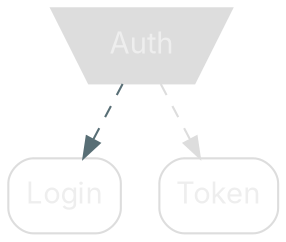digraph {
    bgcolor=transparent

    // Default theme
    node[shape="rectangle" style="rounded,filled" color="#586E75" fillcolor="#ffffff" fontcolor="#586E75" fontname="Inter,Arial"]
    edge[color="#586E75" fontcolor="#586E75" fontname="Inter,Arial" fontsize=11]

    // sum types
    auth[shape=invtrapezium, style=filled fillcolor="#dddddd" color="#dddddd" fontcolor="#eeeeee"]

    auth[label=Auth color="#dddddd" fontcolor="#eeeeee"]

    login[label=Login color="#dddddd" fontcolor="#eeeeee"]
    token[label=Token color="#dddddd" fontcolor="#eeeeee"]

    auth -> token[style=dashed color="#dddddd" fontcolor="#dddddd"]
    auth -> login[style=dashed]
}
